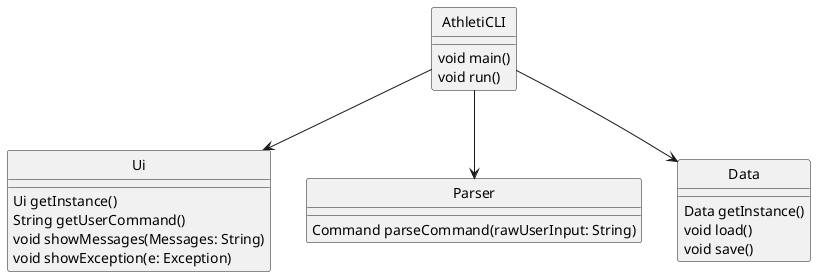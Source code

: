 @startuml
'https://plantuml.com/class-diagram
hide circle

class AthletiCLI{
    void main()
    void run()

}
class Ui{
    Ui getInstance()
    String getUserCommand()
    void showMessages(Messages: String)
    void showException(e: Exception)

}
class Parser{
     Command parseCommand(rawUserInput: String)
}
class Data{
    Data getInstance()
    void load()
    void save()
}



AthletiCLI --> Ui
AthletiCLI --> Parser
AthletiCLI --> Data
@enduml